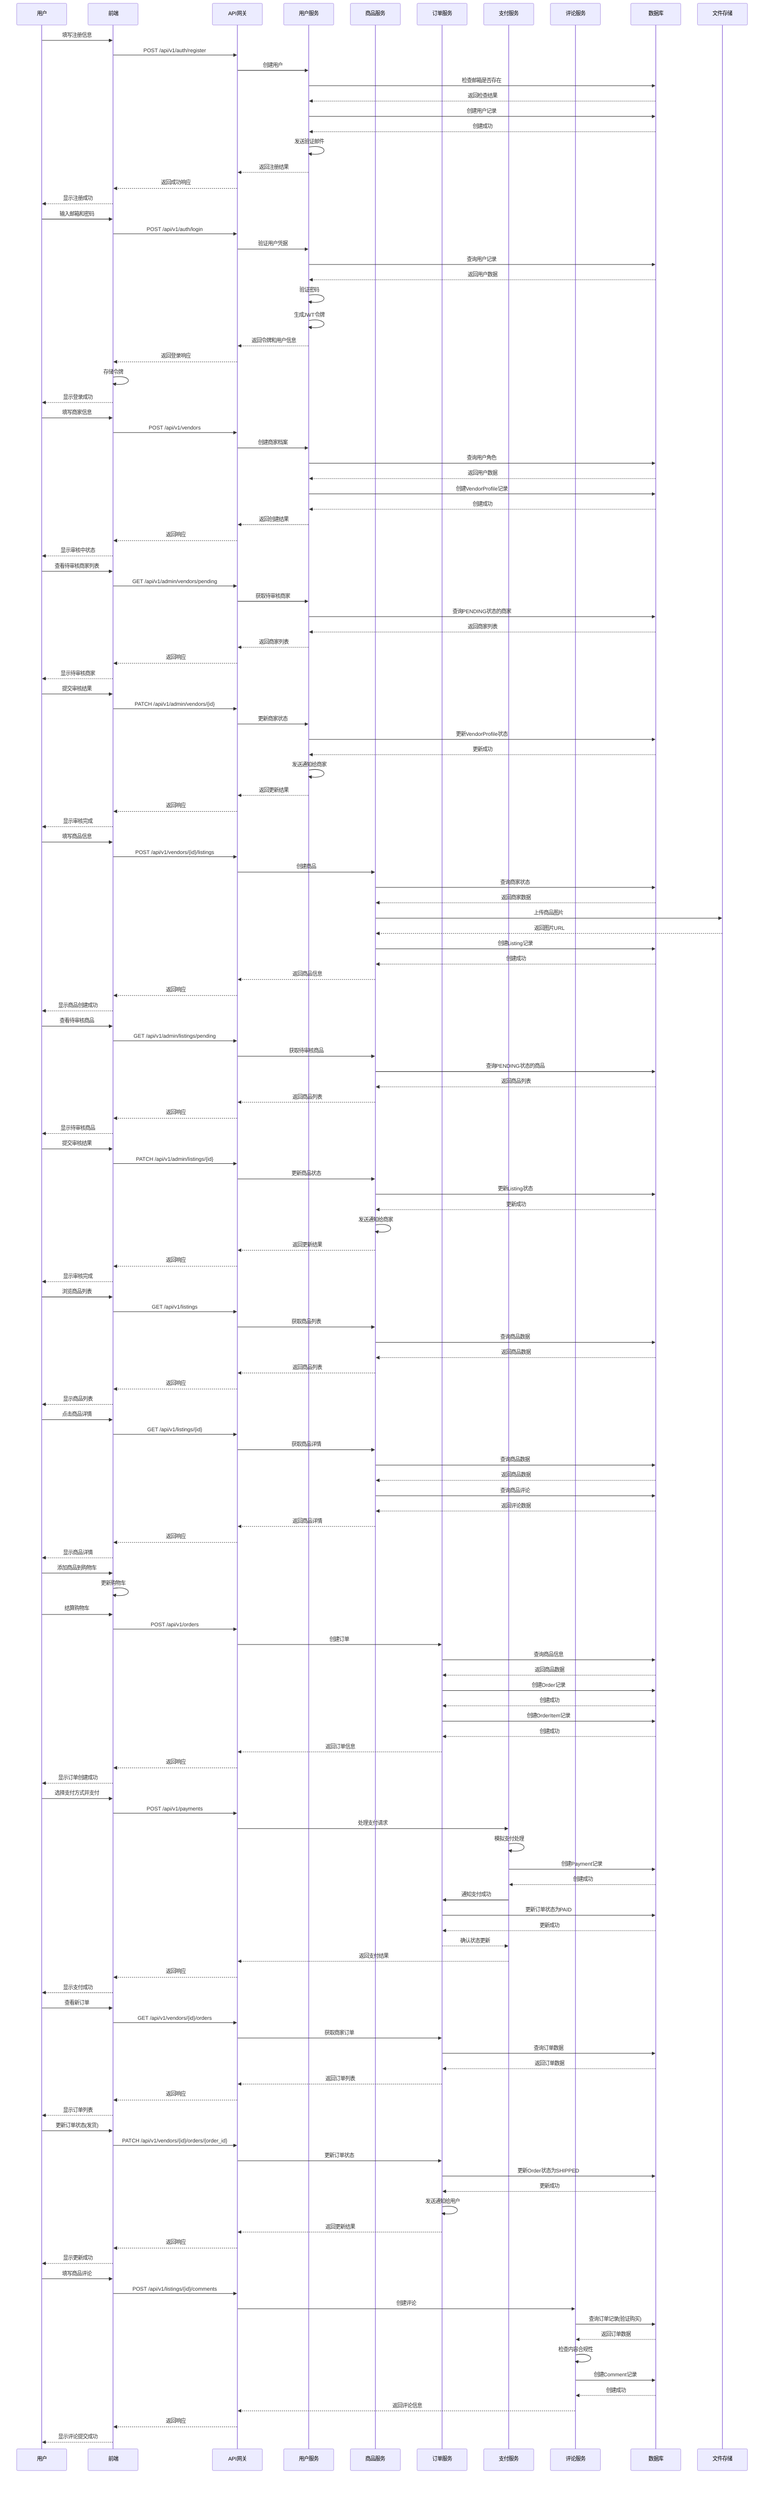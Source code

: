 sequenceDiagram
    participant 用户
    participant 前端
    participant API网关
    participant 用户服务
    participant 商品服务
    participant 订单服务
    participant 支付服务
    participant 评论服务
    participant 数据库
    participant 文件存储
    
    %% 用户注册流程
    用户->>前端: 填写注册信息
    前端->>API网关: POST /api/v1/auth/register
    API网关->>用户服务: 创建用户
    用户服务->>数据库: 检查邮箱是否存在
    数据库-->>用户服务: 返回检查结果
    用户服务->>数据库: 创建用户记录
    数据库-->>用户服务: 创建成功
    用户服务->>用户服务: 发送验证邮件
    用户服务-->>API网关: 返回注册结果
    API网关-->>前端: 返回成功响应
    前端-->>用户: 显示注册成功
    
    %% 用户登录流程
    用户->>前端: 输入邮箱和密码
    前端->>API网关: POST /api/v1/auth/login
    API网关->>用户服务: 验证用户凭据
    用户服务->>数据库: 查询用户记录
    数据库-->>用户服务: 返回用户数据
    用户服务->>用户服务: 验证密码
    用户服务->>用户服务: 生成JWT令牌
    用户服务-->>API网关: 返回令牌和用户信息
    API网关-->>前端: 返回登录响应
    前端->>前端: 存储令牌
    前端-->>用户: 显示登录成功
    
    %% 商家注册流程
    用户->>前端: 填写商家信息
    前端->>API网关: POST /api/v1/vendors
    API网关->>用户服务: 创建商家档案
    用户服务->>数据库: 查询用户角色
    数据库-->>用户服务: 返回用户数据
    用户服务->>数据库: 创建VendorProfile记录
    数据库-->>用户服务: 创建成功
    用户服务-->>API网关: 返回创建结果
    API网关-->>前端: 返回响应
    前端-->>用户: 显示审核中状态
    
    %% 管理员审核商家流程
    用户->>前端: 查看待审核商家列表
    前端->>API网关: GET /api/v1/admin/vendors/pending
    API网关->>用户服务: 获取待审核商家
    用户服务->>数据库: 查询PENDING状态的商家
    数据库-->>用户服务: 返回商家列表
    用户服务-->>API网关: 返回商家列表
    API网关-->>前端: 返回响应
    前端-->>用户: 显示待审核商家
    用户->>前端: 提交审核结果
    前端->>API网关: PATCH /api/v1/admin/vendors/{id}
    API网关->>用户服务: 更新商家状态
    用户服务->>数据库: 更新VendorProfile状态
    数据库-->>用户服务: 更新成功
    用户服务->>用户服务: 发送通知给商家
    用户服务-->>API网关: 返回更新结果
    API网关-->>前端: 返回响应
    前端-->>用户: 显示审核完成
    
    %% 商家发布商品流程
    用户->>前端: 填写商品信息
    前端->>API网关: POST /api/v1/vendors/{id}/listings
    API网关->>商品服务: 创建商品
    商品服务->>数据库: 查询商家状态
    数据库-->>商品服务: 返回商家数据
    商品服务->>文件存储: 上传商品图片
    文件存储-->>商品服务: 返回图片URL
    商品服务->>数据库: 创建Listing记录
    数据库-->>商品服务: 创建成功
    商品服务-->>API网关: 返回商品信息
    API网关-->>前端: 返回响应
    前端-->>用户: 显示商品创建成功
    
    %% 管理员审核商品流程
    用户->>前端: 查看待审核商品
    前端->>API网关: GET /api/v1/admin/listings/pending
    API网关->>商品服务: 获取待审核商品
    商品服务->>数据库: 查询PENDING状态的商品
    数据库-->>商品服务: 返回商品列表
    商品服务-->>API网关: 返回商品列表
    API网关-->>前端: 返回响应
    前端-->>用户: 显示待审核商品
    用户->>前端: 提交审核结果
    前端->>API网关: PATCH /api/v1/admin/listings/{id}
    API网关->>商品服务: 更新商品状态
    商品服务->>数据库: 更新Listing状态
    数据库-->>商品服务: 更新成功
    商品服务->>商品服务: 发送通知给商家
    商品服务-->>API网关: 返回更新结果
    API网关-->>前端: 返回响应
    前端-->>用户: 显示审核完成
    
    %% 用户浏览商品流程
    用户->>前端: 浏览商品列表
    前端->>API网关: GET /api/v1/listings
    API网关->>商品服务: 获取商品列表
    商品服务->>数据库: 查询商品数据
    数据库-->>商品服务: 返回商品数据
    商品服务-->>API网关: 返回商品列表
    API网关-->>前端: 返回响应
    前端-->>用户: 显示商品列表
    用户->>前端: 点击商品详情
    前端->>API网关: GET /api/v1/listings/{id}
    API网关->>商品服务: 获取商品详情
    商品服务->>数据库: 查询商品数据
    数据库-->>商品服务: 返回商品数据
    商品服务->>数据库: 查询商品评论
    数据库-->>商品服务: 返回评论数据
    商品服务-->>API网关: 返回商品详情
    API网关-->>前端: 返回响应
    前端-->>用户: 显示商品详情
    
    %% 用户下单流程
    用户->>前端: 添加商品到购物车
    前端->>前端: 更新购物车
    用户->>前端: 结算购物车
    前端->>API网关: POST /api/v1/orders
    API网关->>订单服务: 创建订单
    订单服务->>数据库: 查询商品信息
    数据库-->>订单服务: 返回商品数据
    订单服务->>数据库: 创建Order记录
    数据库-->>订单服务: 创建成功
    订单服务->>数据库: 创建OrderItem记录
    数据库-->>订单服务: 创建成功
    订单服务-->>API网关: 返回订单信息
    API网关-->>前端: 返回响应
    前端-->>用户: 显示订单创建成功
    用户->>前端: 选择支付方式并支付
    前端->>API网关: POST /api/v1/payments
    API网关->>支付服务: 处理支付请求
    支付服务->>支付服务: 模拟支付处理
    支付服务->>数据库: 创建Payment记录
    数据库-->>支付服务: 创建成功
    支付服务->>订单服务: 通知支付成功
    订单服务->>数据库: 更新订单状态为PAID
    数据库-->>订单服务: 更新成功
    订单服务-->>支付服务: 确认状态更新
    支付服务-->>API网关: 返回支付结果
    API网关-->>前端: 返回响应
    前端-->>用户: 显示支付成功
    
    %% 商家处理订单流程
    用户->>前端: 查看新订单
    前端->>API网关: GET /api/v1/vendors/{id}/orders
    API网关->>订单服务: 获取商家订单
    订单服务->>数据库: 查询订单数据
    数据库-->>订单服务: 返回订单数据
    订单服务-->>API网关: 返回订单列表
    API网关-->>前端: 返回响应
    前端-->>用户: 显示订单列表
    用户->>前端: 更新订单状态(发货)
    前端->>API网关: PATCH /api/v1/vendors/{id}/orders/{order_id}
    API网关->>订单服务: 更新订单状态
    订单服务->>数据库: 更新Order状态为SHIPPED
    数据库-->>订单服务: 更新成功
    订单服务->>订单服务: 发送通知给用户
    订单服务-->>API网关: 返回更新结果
    API网关-->>前端: 返回响应
    前端-->>用户: 显示更新成功
    
    %% 用户评论流程
    用户->>前端: 填写商品评论
    前端->>API网关: POST /api/v1/listings/{id}/comments
    API网关->>评论服务: 创建评论
    评论服务->>数据库: 查询订单记录(验证购买)
    数据库-->>评论服务: 返回订单数据
    评论服务->>评论服务: 检查内容合规性
    评论服务->>数据库: 创建Comment记录
    数据库-->>评论服务: 创建成功
    评论服务-->>API网关: 返回评论信息
    API网关-->>前端: 返回响应
    前端-->>用户: 显示评论提交成功